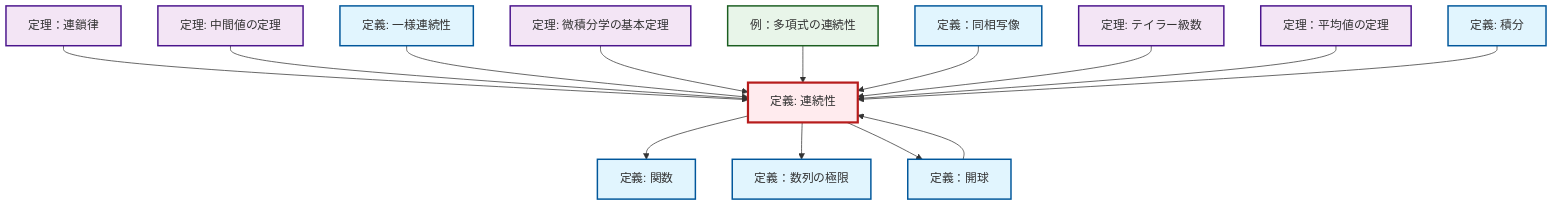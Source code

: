 graph TD
    classDef definition fill:#e1f5fe,stroke:#01579b,stroke-width:2px
    classDef theorem fill:#f3e5f5,stroke:#4a148c,stroke-width:2px
    classDef axiom fill:#fff3e0,stroke:#e65100,stroke-width:2px
    classDef example fill:#e8f5e9,stroke:#1b5e20,stroke-width:2px
    classDef current fill:#ffebee,stroke:#b71c1c,stroke-width:3px
    def-homeomorphism["定義：同相写像"]:::definition
    thm-intermediate-value["定理: 中間値の定理"]:::theorem
    thm-chain-rule["定理：連鎖律"]:::theorem
    def-uniform-continuity["定義: 一様連続性"]:::definition
    ex-polynomial-continuity["例：多項式の連続性"]:::example
    def-function["定義: 関数"]:::definition
    thm-fundamental-calculus["定理: 微積分学の基本定理"]:::theorem
    thm-mean-value["定理：平均値の定理"]:::theorem
    thm-taylor-series["定理: テイラー級数"]:::theorem
    def-open-ball["定義：開球"]:::definition
    def-limit["定義：数列の極限"]:::definition
    def-integral["定義: 積分"]:::definition
    def-continuity["定義: 連続性"]:::definition
    thm-chain-rule --> def-continuity
    thm-intermediate-value --> def-continuity
    def-continuity --> def-function
    def-uniform-continuity --> def-continuity
    def-continuity --> def-limit
    def-open-ball --> def-continuity
    thm-fundamental-calculus --> def-continuity
    ex-polynomial-continuity --> def-continuity
    def-homeomorphism --> def-continuity
    thm-taylor-series --> def-continuity
    def-continuity --> def-open-ball
    thm-mean-value --> def-continuity
    def-integral --> def-continuity
    class def-continuity current
